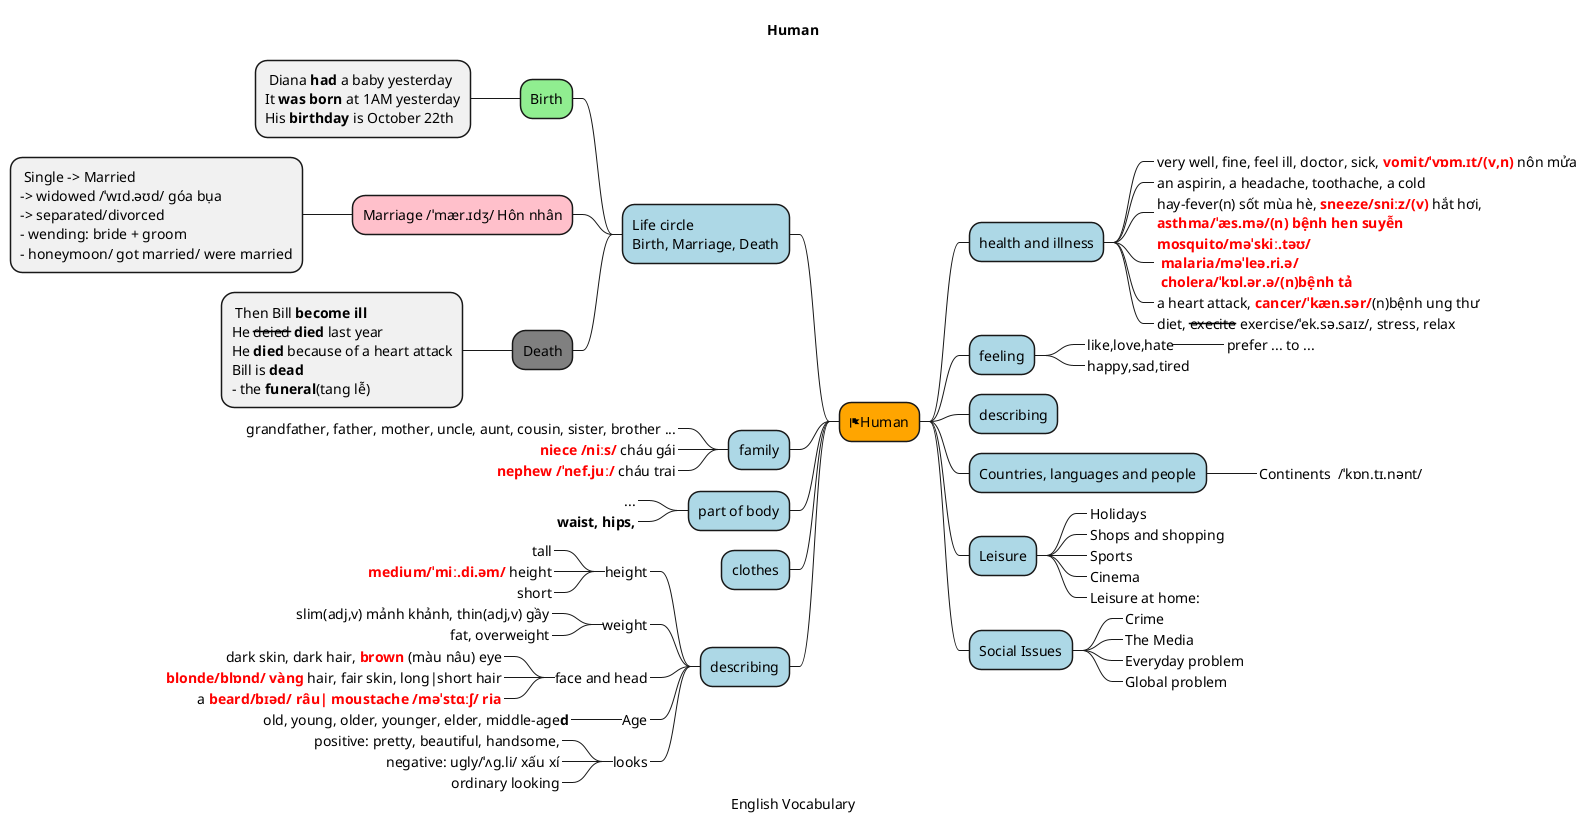 @startmindmap
caption English Vocabulary
title Human

*[#Orange] <&flag>Human
left side
**[#lightblue] Life circle \nBirth, Marriage, Death
***[#lightgreen] Birth
****: Diana <b>had</b> a baby yesterday
It <b>was born</b> at 1AM yesterday
His <b>birthday</b> is October 22th;

***[#pink] Marriage /ˈmær.ɪdʒ/ Hôn nhân
****: Single -> Married
-> widowed /ˈwɪd.əʊd/ góa bụa
-> separated/divorced
- wending: bride + groom
- honeymoon/ got married/ were married;

***[#gray] Death
****: Then Bill <b>become ill</b>
He --deied-- <b>died</b> last year
He <b>died</b> because of a heart attack
Bill is <b>dead</b>
- the <b>funeral</b>(tang lễ);

**[#lightblue] family
***_ grandfather, father, mother, uncle, aunt, cousin, sister, brother ...
***_ <b><color:red>niece /niːs/</b> cháu gái
***_ <b><color:red>nephew /ˈnef.juː/</b> cháu trai

'brother, sister, kids, daughter, son,
**[#lightblue] part of body
***_ ...
***_ <b>waist, hips,
**[#lightblue] clothes
**[#lightblue] describing
***_ height
****_ tall
****_ <b><color:red>medium/ˈmiː.di.əm/</b> height
****_ short
***_ weight
****_ slim(adj,v) mảnh khảnh, thin(adj,v) gầy
****_ fat, overweight
***_ face and head
****_ dark skin, dark hair, <b><color:red>brown</b> (màu nâu) eye
****_ <b><color:red>blonde/blɒnd/ vàng</b> hair, fair skin, long|short hair
****_ a <b><color:red>beard/bɪəd/ râu| moustache /məˈstɑːʃ/ ria
***_ Age
****_ old, young, older, younger, elder, middle-age<b>d
***_ looks
****_ positive: pretty, beautiful, handsome,
****_ negative: ugly/ˈʌɡ.li/ xấu xí
****_ ordinary looking

right side
**[#lightblue] health and illness
***_ very well, fine, feel ill, doctor, sick, <b><color:red>vomit/ˈvɒm.ɪt/(v,n)</b> nôn mửa
***_ an aspirin, a headache, toothache, a cold
***_ hay-fever(n) sốt mùa hè, <b><color:red>sneeze/sniːz/(v)</b> hắt hơi, \n<b><color:red>asthma/ˈæs.mə/(n) bệnh hen suyễn
***_ <b><color:red>mosquito/məˈskiː.təʊ/ \n <b><color:red>malaria/məˈleə.ri.ə/ \n <b><color:red>cholera/ˈkɒl.ər.ə/(n)bệnh tả
***_ a heart attack, <b><color:red>cancer/ˈkæn.sər/</b>(n)bệnh ung thư
***_ diet, --execite-- exercise/ˈek.sə.saɪz/, stress, relax

**[#lightblue] feeling
***_ like,love,hate
****_ prefer ... to ...
***_ happy,sad,tired
' bless you:  ban phước cho bạn

**[#lightblue] describing

**[#lightblue] Countries, languages and people
***_ Continents  /ˈkɒn.tɪ.nənt/

**[#lightblue] Leisure
***_ Holidays
***_ Shops and shopping
***_ Sports
***_ Cinema
***_ Leisure at home:


**[#lightblue] Social Issues
***_ Crime
***_ The Media
***_ Everyday problem
***_ Global problem





@endmindmap